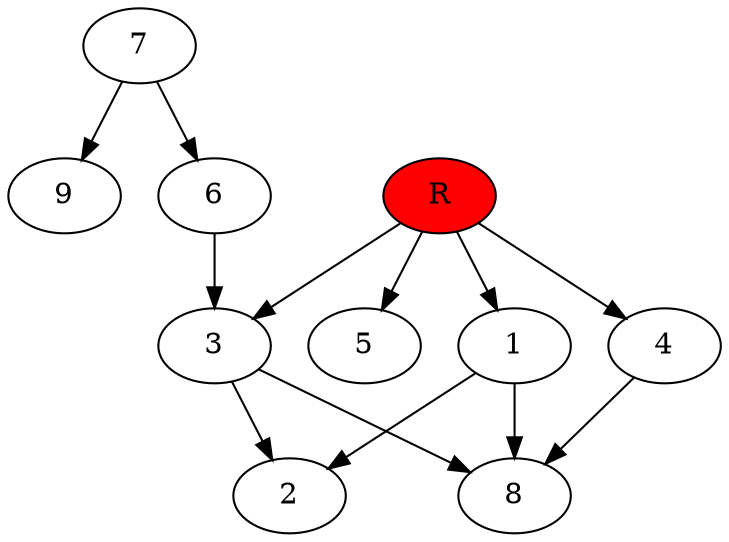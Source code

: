 digraph prb69298 {
	1
	2
	3
	4
	5
	6
	7
	8
	R [fillcolor="#ff0000" style=filled]
	1 -> 2
	1 -> 8
	3 -> 2
	3 -> 8
	4 -> 8
	6 -> 3
	7 -> 6
	7 -> 9
	R -> 1
	R -> 3
	R -> 4
	R -> 5
}
